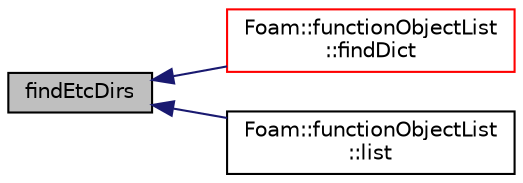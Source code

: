 digraph "findEtcDirs"
{
  bgcolor="transparent";
  edge [fontname="Helvetica",fontsize="10",labelfontname="Helvetica",labelfontsize="10"];
  node [fontname="Helvetica",fontsize="10",shape=record];
  rankdir="LR";
  Node97042 [label="findEtcDirs",height=0.2,width=0.4,color="black", fillcolor="grey75", style="filled", fontcolor="black"];
  Node97042 -> Node97043 [dir="back",color="midnightblue",fontsize="10",style="solid",fontname="Helvetica"];
  Node97043 [label="Foam::functionObjectList\l::findDict",height=0.2,width=0.4,color="red",URL="$a27221.html#a05336d8eb27e0b74be76fb36092fc6f0",tooltip="Search for functionObject dictionary file in. "];
  Node97042 -> Node97048 [dir="back",color="midnightblue",fontsize="10",style="solid",fontname="Helvetica"];
  Node97048 [label="Foam::functionObjectList\l::list",height=0.2,width=0.4,color="black",URL="$a27221.html#aa594fce724d61d0087fb9ca98b9d6ec2",tooltip="Print a list of functionObject configuration files in. "];
}
